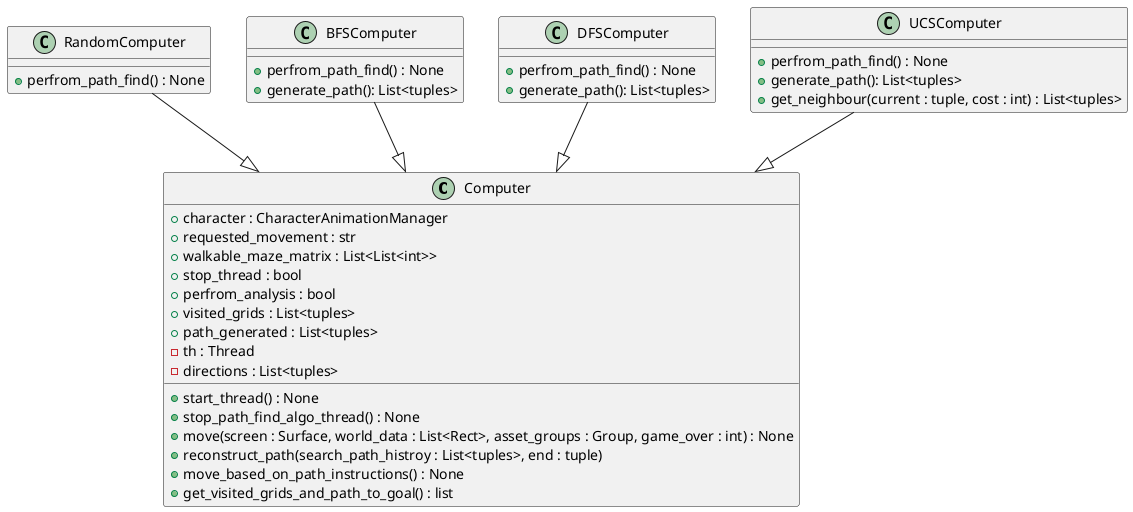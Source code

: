 @startuml Maze
class Computer {
    + character : CharacterAnimationManager
    + requested_movement : str
    + walkable_maze_matrix : List<List<int>>
    + stop_thread : bool
    + perfrom_analysis : bool
    + visited_grids : List<tuples>
    + path_generated : List<tuples>
    - th : Thread
    - directions : List<tuples>

    + start_thread() : None
    + stop_path_find_algo_thread() : None
    + move(screen : Surface, world_data : List<Rect>, asset_groups : Group, game_over : int) : None
    + reconstruct_path(search_path_histroy : List<tuples>, end : tuple)
    + move_based_on_path_instructions() : None
    + get_visited_grids_and_path_to_goal() : list
}

class RandomComputer {
    + perfrom_path_find() : None
}

class BFSComputer {
    + perfrom_path_find() : None
    + generate_path(): List<tuples>
}

class DFSComputer {
    + perfrom_path_find() : None
    + generate_path(): List<tuples>
}

class UCSComputer {
    + perfrom_path_find() : None
    + generate_path(): List<tuples>
    + get_neighbour(current : tuple, cost : int) : List<tuples>
}

RandomComputer --|> Computer
BFSComputer --|> Computer
DFSComputer --|> Computer
UCSComputer --|> Computer
@enduml